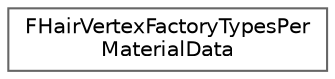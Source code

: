 digraph "Graphical Class Hierarchy"
{
 // INTERACTIVE_SVG=YES
 // LATEX_PDF_SIZE
  bgcolor="transparent";
  edge [fontname=Helvetica,fontsize=10,labelfontname=Helvetica,labelfontsize=10];
  node [fontname=Helvetica,fontsize=10,shape=box,height=0.2,width=0.4];
  rankdir="LR";
  Node0 [id="Node000000",label="FHairVertexFactoryTypesPer\lMaterialData",height=0.2,width=0.4,color="grey40", fillcolor="white", style="filled",URL="$d0/da0/structFHairVertexFactoryTypesPerMaterialData.html",tooltip=" "];
}
